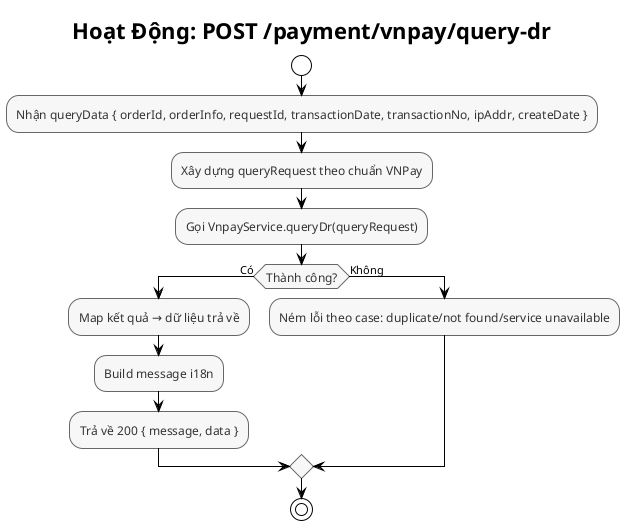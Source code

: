 @startuml VNPay - Query DR Activity
!theme plain
skinparam backgroundColor #FFFFFF
skinparam activityFontSize 12
skinparam activityFontColor #333333
skinparam activityBorderColor #666666
skinparam activityBackgroundColor #F7F7F7

title Hoạt Động: POST /payment/vnpay/query-dr

start
:Nhận queryData { orderId, orderInfo, requestId, transactionDate, transactionNo, ipAddr, createDate };
:Xây dựng queryRequest theo chuẩn VNPay;
:Gọi VnpayService.queryDr(queryRequest);
if (Thành công?) then (Có)
  :Map kết quả → dữ liệu trả về;
  :Build message i18n;
  :Trả về 200 { message, data };
else (Không)
  :Ném lỗi theo case: duplicate/not found/service unavailable;
endif
stop

@enduml


